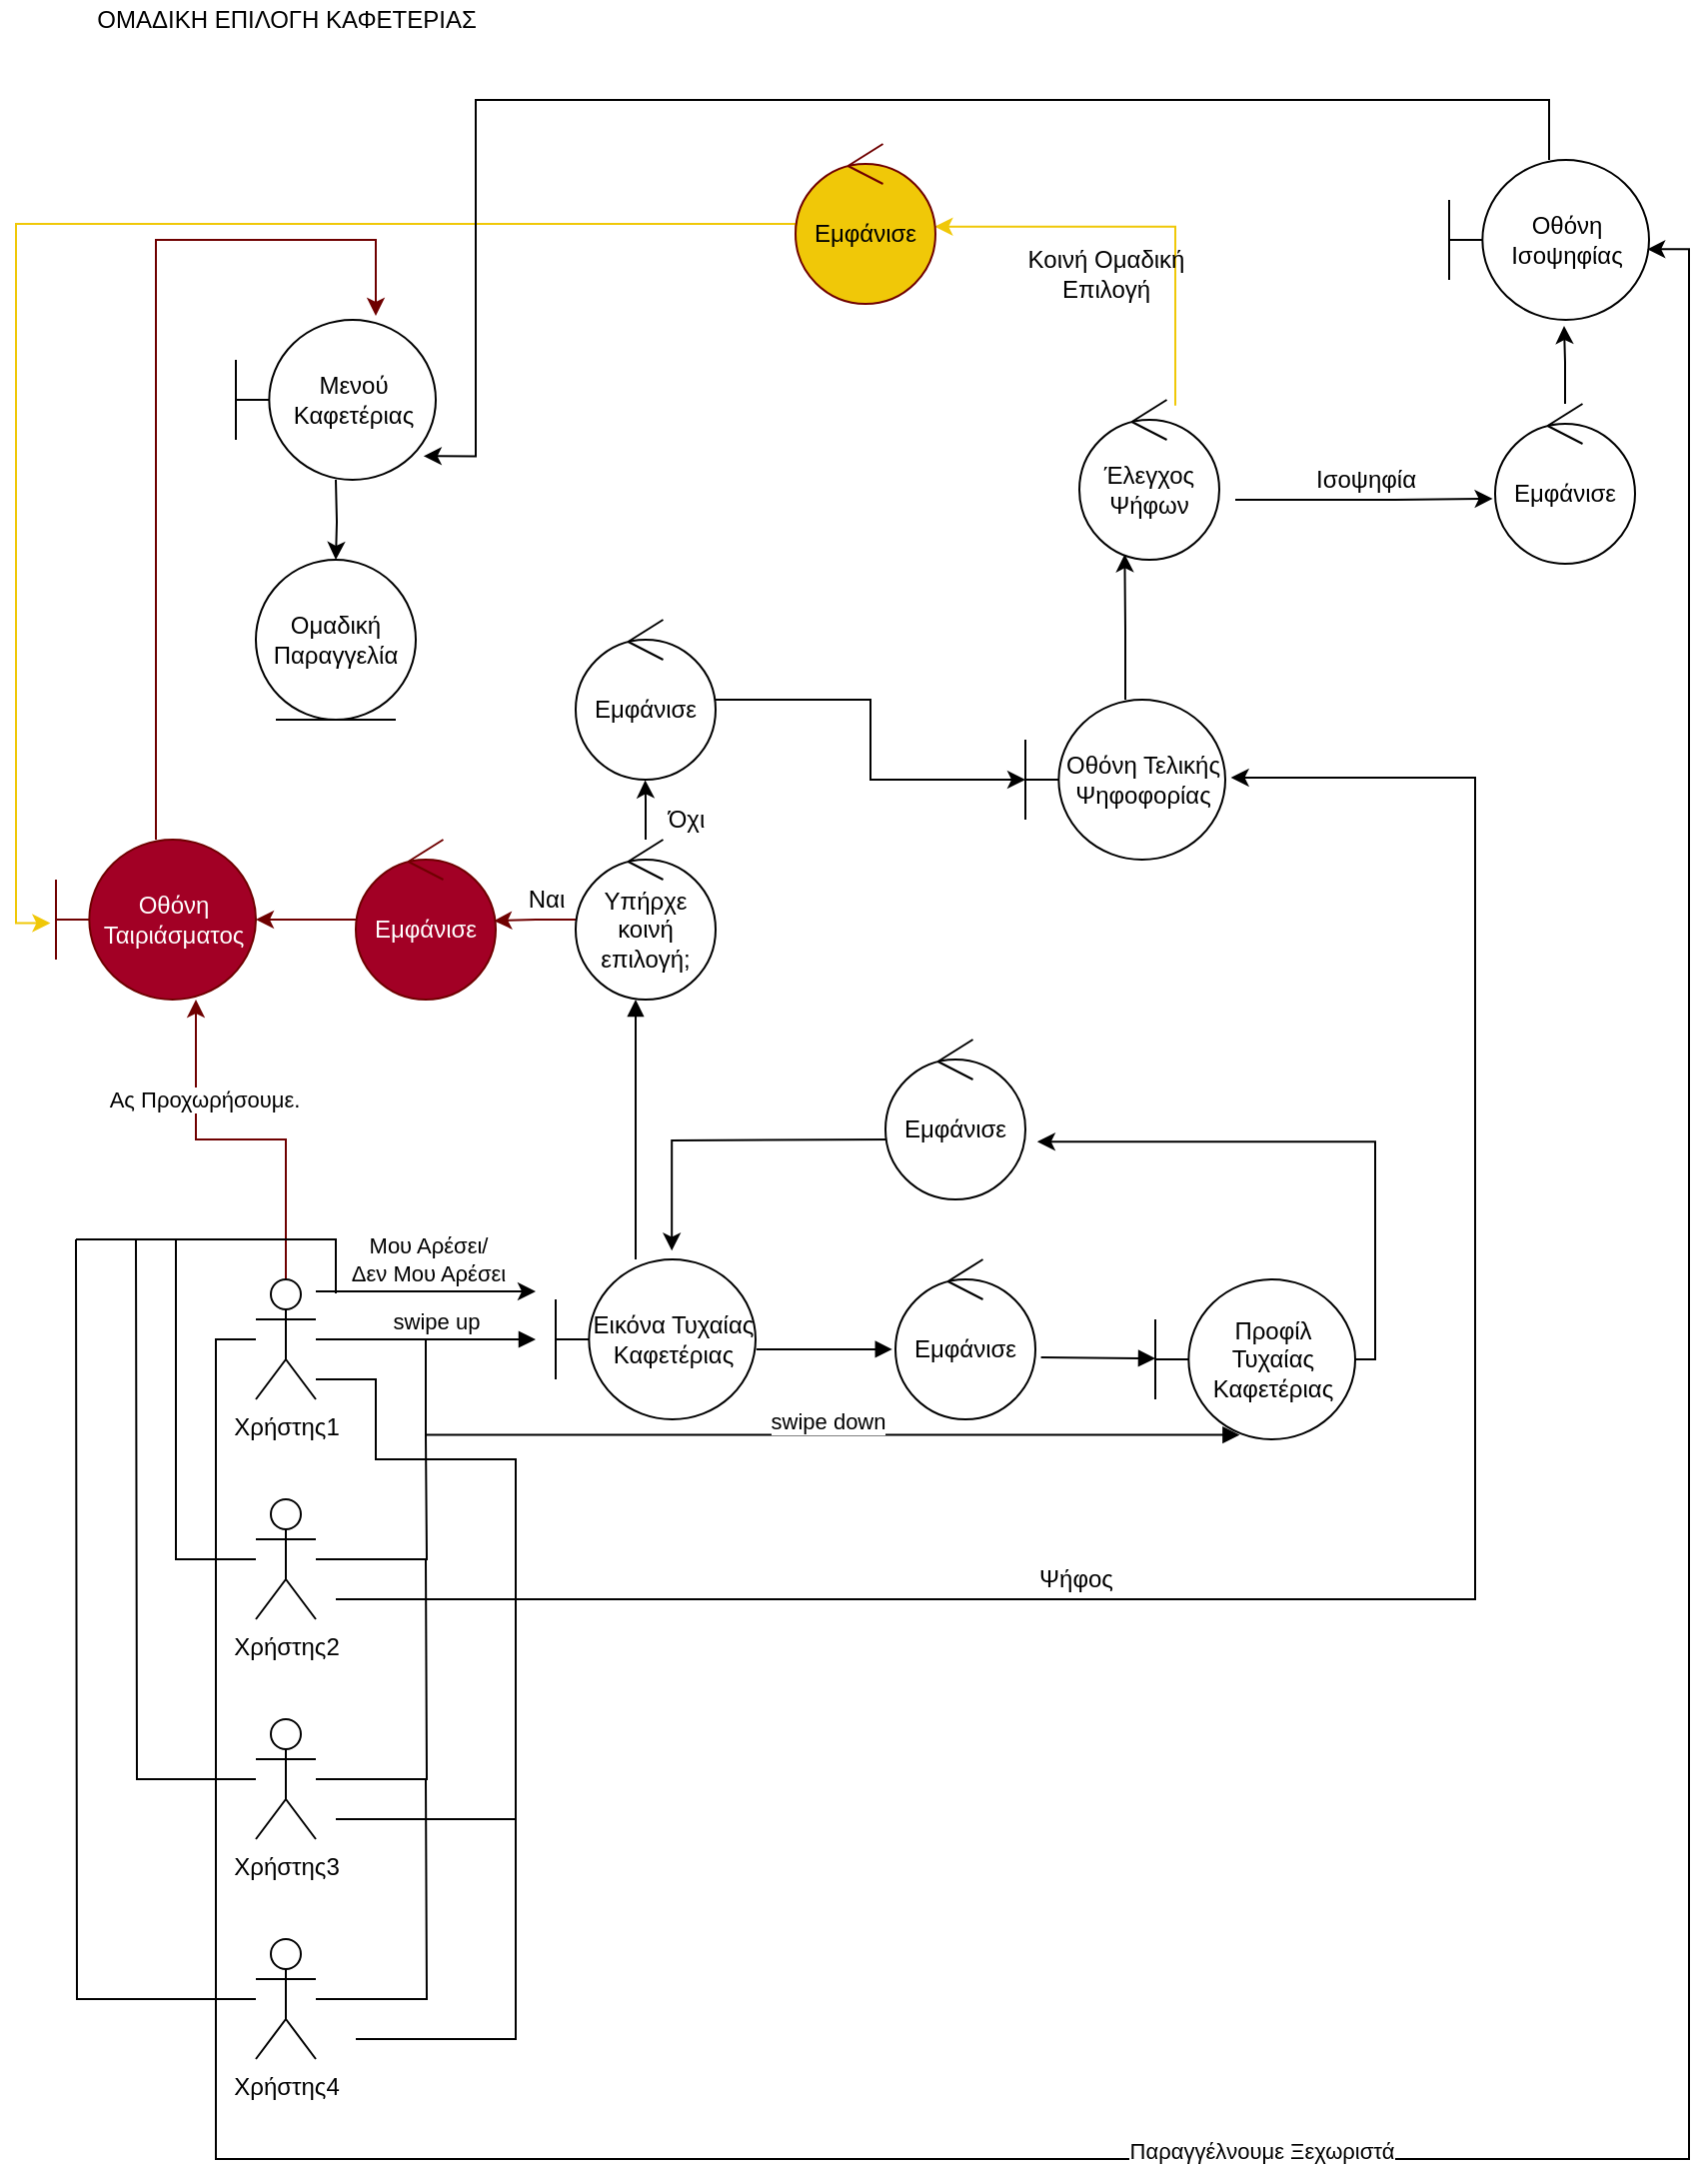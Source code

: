 <mxfile version="17.4.6" type="device"><diagram id="sohEPzr7x0A--G94VipT" name="Page-1"><mxGraphModel dx="1384" dy="772" grid="1" gridSize="10" guides="1" tooltips="1" connect="1" arrows="1" fold="1" page="1" pageScale="1" pageWidth="827" pageHeight="1169" math="0" shadow="0"><root><mxCell id="0"/><mxCell id="1" parent="0"/><mxCell id="NFcq58QJzsdRo85CGLO8-1" value="ΟΜΑΔΙΚΗ ΕΠΙΛΟΓΗ ΚΑΦΕΤΕΡΙΑΣ" style="text;html=1;align=center;verticalAlign=middle;resizable=0;points=[];autosize=1;strokeColor=none;fillColor=none;" parent="1" vertex="1"><mxGeometry x="40" y="50" width="210" height="20" as="geometry"/></mxCell><mxCell id="UXWOxjMp1WIw-RemV6Dm-95" style="edgeStyle=orthogonalEdgeStyle;rounded=0;orthogonalLoop=1;jettySize=auto;html=1;entryX=0.324;entryY=0.965;entryDx=0;entryDy=0;entryPerimeter=0;endArrow=classic;endFill=1;" edge="1" parent="1" source="NFcq58QJzsdRo85CGLO8-20" target="NFcq58QJzsdRo85CGLO8-27"><mxGeometry relative="1" as="geometry"/></mxCell><mxCell id="NFcq58QJzsdRo85CGLO8-20" value="Οθόνη Τελικής Ψηφοφορίας" style="shape=umlBoundary;whiteSpace=wrap;html=1;" parent="1" vertex="1"><mxGeometry x="515" y="400" width="100" height="80" as="geometry"/></mxCell><mxCell id="UXWOxjMp1WIw-RemV6Dm-78" style="edgeStyle=orthogonalEdgeStyle;rounded=0;orthogonalLoop=1;jettySize=auto;html=1;entryX=0.497;entryY=1.003;entryDx=0;entryDy=0;entryPerimeter=0;endArrow=classic;endFill=1;" edge="1" parent="1" source="NFcq58QJzsdRo85CGLO8-22" target="UXWOxjMp1WIw-RemV6Dm-77"><mxGeometry relative="1" as="geometry"/></mxCell><mxCell id="UXWOxjMp1WIw-RemV6Dm-82" style="edgeStyle=orthogonalEdgeStyle;rounded=0;orthogonalLoop=1;jettySize=auto;html=1;endArrow=classic;endFill=1;strokeColor=#6F0000;fillColor=#a20025;entryX=0.987;entryY=0.508;entryDx=0;entryDy=0;entryPerimeter=0;" edge="1" parent="1" source="NFcq58QJzsdRo85CGLO8-22" target="UXWOxjMp1WIw-RemV6Dm-83"><mxGeometry relative="1" as="geometry"><mxPoint x="260" y="510" as="targetPoint"/></mxGeometry></mxCell><mxCell id="NFcq58QJzsdRo85CGLO8-22" value="Υπήρχε κοινή επιλογή;" style="ellipse;shape=umlControl;whiteSpace=wrap;html=1;" parent="1" vertex="1"><mxGeometry x="290" y="470" width="70" height="80" as="geometry"/></mxCell><mxCell id="NFcq58QJzsdRo85CGLO8-23" value="" style="html=1;verticalAlign=bottom;endArrow=block;rounded=0;exitX=0.4;exitY=0;exitDx=0;exitDy=0;exitPerimeter=0;" parent="1" source="UXWOxjMp1WIw-RemV6Dm-54" edge="1"><mxGeometry width="80" relative="1" as="geometry"><mxPoint x="296.2" y="596.24" as="sourcePoint"/><mxPoint x="320" y="550" as="targetPoint"/></mxGeometry></mxCell><mxCell id="NFcq58QJzsdRo85CGLO8-25" style="edgeStyle=elbowEdgeStyle;rounded=0;orthogonalLoop=1;jettySize=auto;html=1;entryX=-0.017;entryY=0.593;entryDx=0;entryDy=0;entryPerimeter=0;" parent="1" target="NFcq58QJzsdRo85CGLO8-33" edge="1"><mxGeometry relative="1" as="geometry"><mxPoint x="620" y="300" as="sourcePoint"/><Array as="points"><mxPoint x="700" y="287"/></Array></mxGeometry></mxCell><mxCell id="NFcq58QJzsdRo85CGLO8-26" style="edgeStyle=orthogonalEdgeStyle;rounded=0;orthogonalLoop=1;jettySize=auto;html=1;entryX=0.995;entryY=0.517;entryDx=0;entryDy=0;entryPerimeter=0;fillColor=#a20025;strokeColor=#F0C808;" parent="1" source="NFcq58QJzsdRo85CGLO8-27" target="NFcq58QJzsdRo85CGLO8-45" edge="1"><mxGeometry relative="1" as="geometry"><Array as="points"><mxPoint x="590" y="163"/></Array></mxGeometry></mxCell><mxCell id="NFcq58QJzsdRo85CGLO8-27" value="Έλεγχος Ψήφων" style="ellipse;shape=umlControl;whiteSpace=wrap;html=1;" parent="1" vertex="1"><mxGeometry x="542" y="250" width="70" height="80" as="geometry"/></mxCell><mxCell id="UXWOxjMp1WIw-RemV6Dm-103" style="edgeStyle=orthogonalEdgeStyle;rounded=0;orthogonalLoop=1;jettySize=auto;html=1;entryX=0.575;entryY=1.038;entryDx=0;entryDy=0;entryPerimeter=0;fontColor=#000000;endArrow=classic;endFill=1;" edge="1" parent="1" source="NFcq58QJzsdRo85CGLO8-33" target="NFcq58QJzsdRo85CGLO8-49"><mxGeometry relative="1" as="geometry"/></mxCell><mxCell id="NFcq58QJzsdRo85CGLO8-33" value="Εμφάνισε" style="ellipse;shape=umlControl;whiteSpace=wrap;html=1;" parent="1" vertex="1"><mxGeometry x="750" y="252" width="70" height="80" as="geometry"/></mxCell><mxCell id="NFcq58QJzsdRo85CGLO8-35" value="Μενού Καφετέριας" style="shape=umlBoundary;whiteSpace=wrap;html=1;" parent="1" vertex="1"><mxGeometry x="120" y="210" width="100" height="80" as="geometry"/></mxCell><mxCell id="NFcq58QJzsdRo85CGLO8-36" value="Ομαδική Παραγγελία" style="ellipse;shape=umlEntity;whiteSpace=wrap;html=1;" parent="1" vertex="1"><mxGeometry x="130" y="330" width="80" height="80" as="geometry"/></mxCell><mxCell id="UXWOxjMp1WIw-RemV6Dm-97" style="edgeStyle=orthogonalEdgeStyle;rounded=0;orthogonalLoop=1;jettySize=auto;html=1;endArrow=classic;endFill=1;strokeColor=#F0C808;entryX=-0.028;entryY=0.522;entryDx=0;entryDy=0;entryPerimeter=0;exitX=0;exitY=0.6;exitDx=0;exitDy=0;exitPerimeter=0;" edge="1" parent="1" source="NFcq58QJzsdRo85CGLO8-45" target="NFcq58QJzsdRo85CGLO8-59"><mxGeometry relative="1" as="geometry"><mxPoint x="20" y="520" as="targetPoint"/><Array as="points"><mxPoint x="400" y="162"/><mxPoint x="10" y="162"/><mxPoint x="10" y="512"/></Array></mxGeometry></mxCell><mxCell id="NFcq58QJzsdRo85CGLO8-45" value="Εμφάνισε" style="ellipse;shape=umlControl;whiteSpace=wrap;html=1;fillColor=#F0C808;fontColor=#000000;strokeColor=#6F0000;" parent="1" vertex="1"><mxGeometry x="400" y="122" width="70" height="80" as="geometry"/></mxCell><mxCell id="UXWOxjMp1WIw-RemV6Dm-106" style="edgeStyle=orthogonalEdgeStyle;rounded=0;orthogonalLoop=1;jettySize=auto;html=1;fontColor=#000000;endArrow=classic;endFill=1;entryX=0.939;entryY=0.852;entryDx=0;entryDy=0;entryPerimeter=0;" edge="1" parent="1" source="NFcq58QJzsdRo85CGLO8-49" target="NFcq58QJzsdRo85CGLO8-35"><mxGeometry relative="1" as="geometry"><mxPoint x="240" y="280" as="targetPoint"/><Array as="points"><mxPoint x="777" y="100"/><mxPoint x="240" y="100"/><mxPoint x="240" y="278"/></Array></mxGeometry></mxCell><mxCell id="NFcq58QJzsdRo85CGLO8-49" value="Οθόνη Ισοψηφίας" style="shape=umlBoundary;whiteSpace=wrap;html=1;" parent="1" vertex="1"><mxGeometry x="727" y="130" width="100" height="80" as="geometry"/></mxCell><mxCell id="NFcq58QJzsdRo85CGLO8-54" style="edgeStyle=orthogonalEdgeStyle;rounded=0;orthogonalLoop=1;jettySize=auto;html=1;entryX=0.5;entryY=0;entryDx=0;entryDy=0;" parent="1" edge="1" target="NFcq58QJzsdRo85CGLO8-36"><mxGeometry relative="1" as="geometry"><mxPoint x="850" y="510" as="targetPoint"/><mxPoint x="170" y="290" as="sourcePoint"/></mxGeometry></mxCell><mxCell id="UXWOxjMp1WIw-RemV6Dm-88" style="edgeStyle=orthogonalEdgeStyle;rounded=0;orthogonalLoop=1;jettySize=auto;html=1;endArrow=classic;endFill=1;strokeColor=#6F0000;fillColor=#a20025;" edge="1" parent="1" source="NFcq58QJzsdRo85CGLO8-59"><mxGeometry relative="1" as="geometry"><mxPoint x="190" y="208" as="targetPoint"/><Array as="points"><mxPoint x="80" y="170"/><mxPoint x="190" y="170"/><mxPoint x="190" y="208"/></Array></mxGeometry></mxCell><mxCell id="NFcq58QJzsdRo85CGLO8-59" value="Οθόνη Ταιριάσματος" style="shape=umlBoundary;whiteSpace=wrap;html=1;fillColor=#a20025;fontColor=#ffffff;strokeColor=#6F0000;" parent="1" vertex="1"><mxGeometry x="30" y="470" width="100" height="80" as="geometry"/></mxCell><mxCell id="UXWOxjMp1WIw-RemV6Dm-64" style="edgeStyle=orthogonalEdgeStyle;rounded=0;orthogonalLoop=1;jettySize=auto;html=1;entryX=0.581;entryY=-0.054;entryDx=0;entryDy=0;entryPerimeter=0;" edge="1" parent="1" target="UXWOxjMp1WIw-RemV6Dm-54"><mxGeometry relative="1" as="geometry"><mxPoint x="450" y="620" as="sourcePoint"/></mxGeometry></mxCell><mxCell id="UXWOxjMp1WIw-RemV6Dm-3" value="Εμφάνισε" style="ellipse;shape=umlControl;whiteSpace=wrap;html=1;" vertex="1" parent="1"><mxGeometry x="445" y="570" width="70" height="80" as="geometry"/></mxCell><mxCell id="UXWOxjMp1WIw-RemV6Dm-66" style="edgeStyle=orthogonalEdgeStyle;rounded=0;orthogonalLoop=1;jettySize=auto;html=1;endArrow=none;endFill=0;" edge="1" parent="1" source="UXWOxjMp1WIw-RemV6Dm-52"><mxGeometry relative="1" as="geometry"><mxPoint x="220" y="720" as="targetPoint"/></mxGeometry></mxCell><mxCell id="UXWOxjMp1WIw-RemV6Dm-71" style="edgeStyle=orthogonalEdgeStyle;rounded=0;orthogonalLoop=1;jettySize=auto;html=1;endArrow=classic;endFill=1;" edge="1" parent="1"><mxGeometry relative="1" as="geometry"><mxPoint x="270" y="696" as="targetPoint"/><mxPoint x="160" y="696" as="sourcePoint"/></mxGeometry></mxCell><mxCell id="UXWOxjMp1WIw-RemV6Dm-72" value="Μου Αρέσει/&lt;br&gt;Δεν Μου Αρέσει" style="edgeLabel;html=1;align=center;verticalAlign=middle;resizable=0;points=[];" vertex="1" connectable="0" parent="UXWOxjMp1WIw-RemV6Dm-71"><mxGeometry x="-0.241" y="3" relative="1" as="geometry"><mxPoint x="14" y="-13" as="offset"/></mxGeometry></mxCell><mxCell id="UXWOxjMp1WIw-RemV6Dm-86" style="edgeStyle=orthogonalEdgeStyle;rounded=0;orthogonalLoop=1;jettySize=auto;html=1;entryX=0.7;entryY=1;entryDx=0;entryDy=0;entryPerimeter=0;endArrow=classic;endFill=1;strokeColor=#6F0000;fillColor=#a20025;" edge="1" parent="1" source="UXWOxjMp1WIw-RemV6Dm-52" target="NFcq58QJzsdRo85CGLO8-59"><mxGeometry relative="1" as="geometry"/></mxCell><mxCell id="UXWOxjMp1WIw-RemV6Dm-87" value="Ας Προχωρήσουμε." style="edgeLabel;html=1;align=center;verticalAlign=middle;resizable=0;points=[];" vertex="1" connectable="0" parent="UXWOxjMp1WIw-RemV6Dm-86"><mxGeometry x="0.465" y="-4" relative="1" as="geometry"><mxPoint as="offset"/></mxGeometry></mxCell><mxCell id="UXWOxjMp1WIw-RemV6Dm-89" style="edgeStyle=orthogonalEdgeStyle;rounded=0;orthogonalLoop=1;jettySize=auto;html=1;endArrow=classic;endFill=1;entryX=1.028;entryY=0.487;entryDx=0;entryDy=0;entryPerimeter=0;" edge="1" parent="1" target="NFcq58QJzsdRo85CGLO8-20"><mxGeometry relative="1" as="geometry"><mxPoint x="860" y="850" as="targetPoint"/><mxPoint x="160" y="740" as="sourcePoint"/><Array as="points"><mxPoint x="190" y="740"/><mxPoint x="190" y="780"/><mxPoint x="260" y="780"/><mxPoint x="260" y="850"/><mxPoint x="740" y="850"/><mxPoint x="740" y="439"/></Array></mxGeometry></mxCell><mxCell id="UXWOxjMp1WIw-RemV6Dm-104" style="edgeStyle=orthogonalEdgeStyle;rounded=0;orthogonalLoop=1;jettySize=auto;html=1;entryX=0.991;entryY=0.558;entryDx=0;entryDy=0;entryPerimeter=0;fontColor=#000000;endArrow=classic;endFill=1;" edge="1" parent="1" source="UXWOxjMp1WIw-RemV6Dm-52" target="NFcq58QJzsdRo85CGLO8-49"><mxGeometry relative="1" as="geometry"><Array as="points"><mxPoint x="110" y="720"/><mxPoint x="110" y="1130"/><mxPoint x="847" y="1130"/><mxPoint x="847" y="175"/></Array></mxGeometry></mxCell><mxCell id="UXWOxjMp1WIw-RemV6Dm-105" value="Παραγγέλνουμε Ξεχωριστά" style="edgeLabel;html=1;align=center;verticalAlign=middle;resizable=0;points=[];fontColor=#000000;" vertex="1" connectable="0" parent="UXWOxjMp1WIw-RemV6Dm-104"><mxGeometry x="-0.11" y="4" relative="1" as="geometry"><mxPoint x="-1" as="offset"/></mxGeometry></mxCell><mxCell id="UXWOxjMp1WIw-RemV6Dm-52" value="Χρήστης1" style="shape=umlActor;verticalLabelPosition=bottom;verticalAlign=top;html=1;outlineConnect=0;" vertex="1" parent="1"><mxGeometry x="130" y="690" width="30" height="60" as="geometry"/></mxCell><mxCell id="UXWOxjMp1WIw-RemV6Dm-53" value="swipe up" style="html=1;verticalAlign=bottom;endArrow=block;rounded=0;" edge="1" parent="1"><mxGeometry x="-0.818" width="80" relative="1" as="geometry"><mxPoint x="215" y="720" as="sourcePoint"/><mxPoint x="270" y="720" as="targetPoint"/><mxPoint as="offset"/></mxGeometry></mxCell><mxCell id="UXWOxjMp1WIw-RemV6Dm-54" value="Εικόνα Τυχαίας Καφετέριας" style="shape=umlBoundary;whiteSpace=wrap;html=1;" vertex="1" parent="1"><mxGeometry x="280" y="680" width="100" height="80" as="geometry"/></mxCell><mxCell id="UXWOxjMp1WIw-RemV6Dm-55" value="Εμφάνισε" style="ellipse;shape=umlControl;whiteSpace=wrap;html=1;" vertex="1" parent="1"><mxGeometry x="450" y="680" width="70" height="80" as="geometry"/></mxCell><mxCell id="UXWOxjMp1WIw-RemV6Dm-56" value="" style="html=1;verticalAlign=bottom;endArrow=block;rounded=0;exitX=1.004;exitY=0.562;exitDx=0;exitDy=0;exitPerimeter=0;entryX=-0.023;entryY=0.562;entryDx=0;entryDy=0;entryPerimeter=0;" edge="1" parent="1" source="UXWOxjMp1WIw-RemV6Dm-54" target="UXWOxjMp1WIw-RemV6Dm-55"><mxGeometry width="80" relative="1" as="geometry"><mxPoint x="430" y="870" as="sourcePoint"/><mxPoint x="510" y="870" as="targetPoint"/></mxGeometry></mxCell><mxCell id="UXWOxjMp1WIw-RemV6Dm-57" style="edgeStyle=orthogonalEdgeStyle;rounded=0;orthogonalLoop=1;jettySize=auto;html=1;entryX=1.013;entryY=0.514;entryDx=0;entryDy=0;entryPerimeter=0;" edge="1" parent="1" source="UXWOxjMp1WIw-RemV6Dm-58"><mxGeometry relative="1" as="geometry"><mxPoint x="520.91" y="621.12" as="targetPoint"/><Array as="points"><mxPoint x="690" y="730"/><mxPoint x="690" y="621"/></Array></mxGeometry></mxCell><mxCell id="UXWOxjMp1WIw-RemV6Dm-58" value="Προφίλ Τυχαίας Καφετέριας" style="shape=umlBoundary;whiteSpace=wrap;html=1;" vertex="1" parent="1"><mxGeometry x="580" y="690" width="100" height="80" as="geometry"/></mxCell><mxCell id="UXWOxjMp1WIw-RemV6Dm-59" value="" style="html=1;verticalAlign=bottom;endArrow=block;rounded=0;exitX=1.04;exitY=0.613;exitDx=0;exitDy=0;exitPerimeter=0;" edge="1" parent="1" source="UXWOxjMp1WIw-RemV6Dm-55" target="UXWOxjMp1WIw-RemV6Dm-58"><mxGeometry width="80" relative="1" as="geometry"><mxPoint x="390.4" y="734.96" as="sourcePoint"/><mxPoint x="458.39" y="734.96" as="targetPoint"/></mxGeometry></mxCell><mxCell id="UXWOxjMp1WIw-RemV6Dm-60" value="swipe down" style="html=1;verticalAlign=bottom;endArrow=block;rounded=0;edgeStyle=orthogonalEdgeStyle;entryX=0.422;entryY=0.972;entryDx=0;entryDy=0;entryPerimeter=0;" edge="1" parent="1" target="UXWOxjMp1WIw-RemV6Dm-58"><mxGeometry x="0.093" y="-2" width="80" relative="1" as="geometry"><mxPoint x="215" y="720" as="sourcePoint"/><mxPoint x="510" y="860" as="targetPoint"/><Array as="points"><mxPoint x="215" y="740"/><mxPoint x="215" y="768"/></Array><mxPoint as="offset"/></mxGeometry></mxCell><mxCell id="UXWOxjMp1WIw-RemV6Dm-67" style="edgeStyle=orthogonalEdgeStyle;rounded=0;orthogonalLoop=1;jettySize=auto;html=1;endArrow=none;endFill=0;" edge="1" parent="1" source="UXWOxjMp1WIw-RemV6Dm-61"><mxGeometry relative="1" as="geometry"><mxPoint x="215" y="768" as="targetPoint"/></mxGeometry></mxCell><mxCell id="UXWOxjMp1WIw-RemV6Dm-73" style="edgeStyle=orthogonalEdgeStyle;rounded=0;orthogonalLoop=1;jettySize=auto;html=1;endArrow=none;endFill=0;" edge="1" parent="1" source="UXWOxjMp1WIw-RemV6Dm-61"><mxGeometry relative="1" as="geometry"><mxPoint x="170" y="697" as="targetPoint"/><Array as="points"><mxPoint x="90" y="830"/><mxPoint x="90" y="670"/><mxPoint x="170" y="670"/></Array></mxGeometry></mxCell><mxCell id="UXWOxjMp1WIw-RemV6Dm-61" value="Χρήστης2" style="shape=umlActor;verticalLabelPosition=bottom;verticalAlign=top;html=1;" vertex="1" parent="1"><mxGeometry x="130" y="800" width="30" height="60" as="geometry"/></mxCell><mxCell id="UXWOxjMp1WIw-RemV6Dm-68" style="edgeStyle=orthogonalEdgeStyle;rounded=0;orthogonalLoop=1;jettySize=auto;html=1;endArrow=none;endFill=0;" edge="1" parent="1" source="UXWOxjMp1WIw-RemV6Dm-62"><mxGeometry relative="1" as="geometry"><mxPoint x="215" y="830" as="targetPoint"/></mxGeometry></mxCell><mxCell id="UXWOxjMp1WIw-RemV6Dm-74" style="edgeStyle=orthogonalEdgeStyle;rounded=0;orthogonalLoop=1;jettySize=auto;html=1;endArrow=none;endFill=0;" edge="1" parent="1" source="UXWOxjMp1WIw-RemV6Dm-62"><mxGeometry relative="1" as="geometry"><mxPoint x="70" y="670" as="targetPoint"/></mxGeometry></mxCell><mxCell id="UXWOxjMp1WIw-RemV6Dm-62" value="Χρήστης3" style="shape=umlActor;verticalLabelPosition=bottom;verticalAlign=top;html=1;" vertex="1" parent="1"><mxGeometry x="130" y="910" width="30" height="60" as="geometry"/></mxCell><mxCell id="UXWOxjMp1WIw-RemV6Dm-69" style="edgeStyle=orthogonalEdgeStyle;rounded=0;orthogonalLoop=1;jettySize=auto;html=1;endArrow=none;endFill=0;" edge="1" parent="1" source="UXWOxjMp1WIw-RemV6Dm-63"><mxGeometry relative="1" as="geometry"><mxPoint x="215" y="940" as="targetPoint"/></mxGeometry></mxCell><mxCell id="UXWOxjMp1WIw-RemV6Dm-75" style="edgeStyle=orthogonalEdgeStyle;rounded=0;orthogonalLoop=1;jettySize=auto;html=1;endArrow=none;endFill=0;" edge="1" parent="1" source="UXWOxjMp1WIw-RemV6Dm-63"><mxGeometry relative="1" as="geometry"><mxPoint x="40" y="670" as="targetPoint"/></mxGeometry></mxCell><mxCell id="UXWOxjMp1WIw-RemV6Dm-63" value="Χρήστης4" style="shape=umlActor;verticalLabelPosition=bottom;verticalAlign=top;html=1;" vertex="1" parent="1"><mxGeometry x="130" y="1020" width="30" height="60" as="geometry"/></mxCell><mxCell id="UXWOxjMp1WIw-RemV6Dm-76" value="" style="endArrow=none;html=1;rounded=0;" edge="1" parent="1"><mxGeometry width="50" height="50" relative="1" as="geometry"><mxPoint x="40" y="670" as="sourcePoint"/><mxPoint x="100" y="670" as="targetPoint"/></mxGeometry></mxCell><mxCell id="UXWOxjMp1WIw-RemV6Dm-81" style="edgeStyle=orthogonalEdgeStyle;rounded=0;orthogonalLoop=1;jettySize=auto;html=1;endArrow=classic;endFill=1;" edge="1" parent="1" source="UXWOxjMp1WIw-RemV6Dm-77" target="NFcq58QJzsdRo85CGLO8-20"><mxGeometry relative="1" as="geometry"/></mxCell><mxCell id="UXWOxjMp1WIw-RemV6Dm-77" value="Εμφάνισε" style="ellipse;shape=umlControl;whiteSpace=wrap;html=1;" vertex="1" parent="1"><mxGeometry x="290" y="360" width="70" height="80" as="geometry"/></mxCell><mxCell id="UXWOxjMp1WIw-RemV6Dm-79" value="Όχι" style="text;html=1;align=center;verticalAlign=middle;resizable=0;points=[];autosize=1;strokeColor=none;fillColor=none;" vertex="1" parent="1"><mxGeometry x="330" y="450" width="30" height="20" as="geometry"/></mxCell><mxCell id="UXWOxjMp1WIw-RemV6Dm-84" style="edgeStyle=orthogonalEdgeStyle;rounded=0;orthogonalLoop=1;jettySize=auto;html=1;endArrow=classic;endFill=1;strokeColor=#6F0000;fillColor=#a20025;" edge="1" parent="1" source="UXWOxjMp1WIw-RemV6Dm-83" target="NFcq58QJzsdRo85CGLO8-59"><mxGeometry relative="1" as="geometry"/></mxCell><mxCell id="UXWOxjMp1WIw-RemV6Dm-83" value="Εμφάνισε" style="ellipse;shape=umlControl;whiteSpace=wrap;html=1;fillColor=#a20025;fontColor=#ffffff;strokeColor=#6F0000;" vertex="1" parent="1"><mxGeometry x="180" y="470" width="70" height="80" as="geometry"/></mxCell><mxCell id="UXWOxjMp1WIw-RemV6Dm-85" value="Ναι" style="text;html=1;align=center;verticalAlign=middle;resizable=0;points=[];autosize=1;strokeColor=none;fillColor=none;" vertex="1" parent="1"><mxGeometry x="260" y="490" width="30" height="20" as="geometry"/></mxCell><mxCell id="UXWOxjMp1WIw-RemV6Dm-91" value="" style="endArrow=none;html=1;rounded=0;" edge="1" parent="1"><mxGeometry width="50" height="50" relative="1" as="geometry"><mxPoint x="170" y="850" as="sourcePoint"/><mxPoint x="260" y="830" as="targetPoint"/><Array as="points"><mxPoint x="260" y="850"/></Array></mxGeometry></mxCell><mxCell id="UXWOxjMp1WIw-RemV6Dm-92" value="" style="endArrow=none;html=1;rounded=0;" edge="1" parent="1"><mxGeometry width="50" height="50" relative="1" as="geometry"><mxPoint x="170" y="960" as="sourcePoint"/><mxPoint x="260" y="850" as="targetPoint"/><Array as="points"><mxPoint x="260" y="960"/></Array></mxGeometry></mxCell><mxCell id="UXWOxjMp1WIw-RemV6Dm-93" value="" style="endArrow=none;html=1;rounded=0;" edge="1" parent="1"><mxGeometry width="50" height="50" relative="1" as="geometry"><mxPoint x="180" y="1070" as="sourcePoint"/><mxPoint x="260" y="960" as="targetPoint"/><Array as="points"><mxPoint x="260" y="1070"/></Array></mxGeometry></mxCell><mxCell id="UXWOxjMp1WIw-RemV6Dm-94" value="Ψήφος" style="text;html=1;align=center;verticalAlign=middle;resizable=0;points=[];autosize=1;strokeColor=none;fillColor=none;" vertex="1" parent="1"><mxGeometry x="515" y="830" width="50" height="20" as="geometry"/></mxCell><mxCell id="UXWOxjMp1WIw-RemV6Dm-98" value="Κοινή Ομαδική &lt;br&gt;Επιλογή" style="text;html=1;align=center;verticalAlign=middle;resizable=0;points=[];autosize=1;strokeColor=none;fillColor=none;fontColor=#000000;" vertex="1" parent="1"><mxGeometry x="510" y="172" width="90" height="30" as="geometry"/></mxCell><mxCell id="UXWOxjMp1WIw-RemV6Dm-102" value="Ισοψηφία" style="text;html=1;align=center;verticalAlign=middle;resizable=0;points=[];autosize=1;strokeColor=none;fillColor=none;fontColor=#000000;" vertex="1" parent="1"><mxGeometry x="650" y="280" width="70" height="20" as="geometry"/></mxCell></root></mxGraphModel></diagram></mxfile>